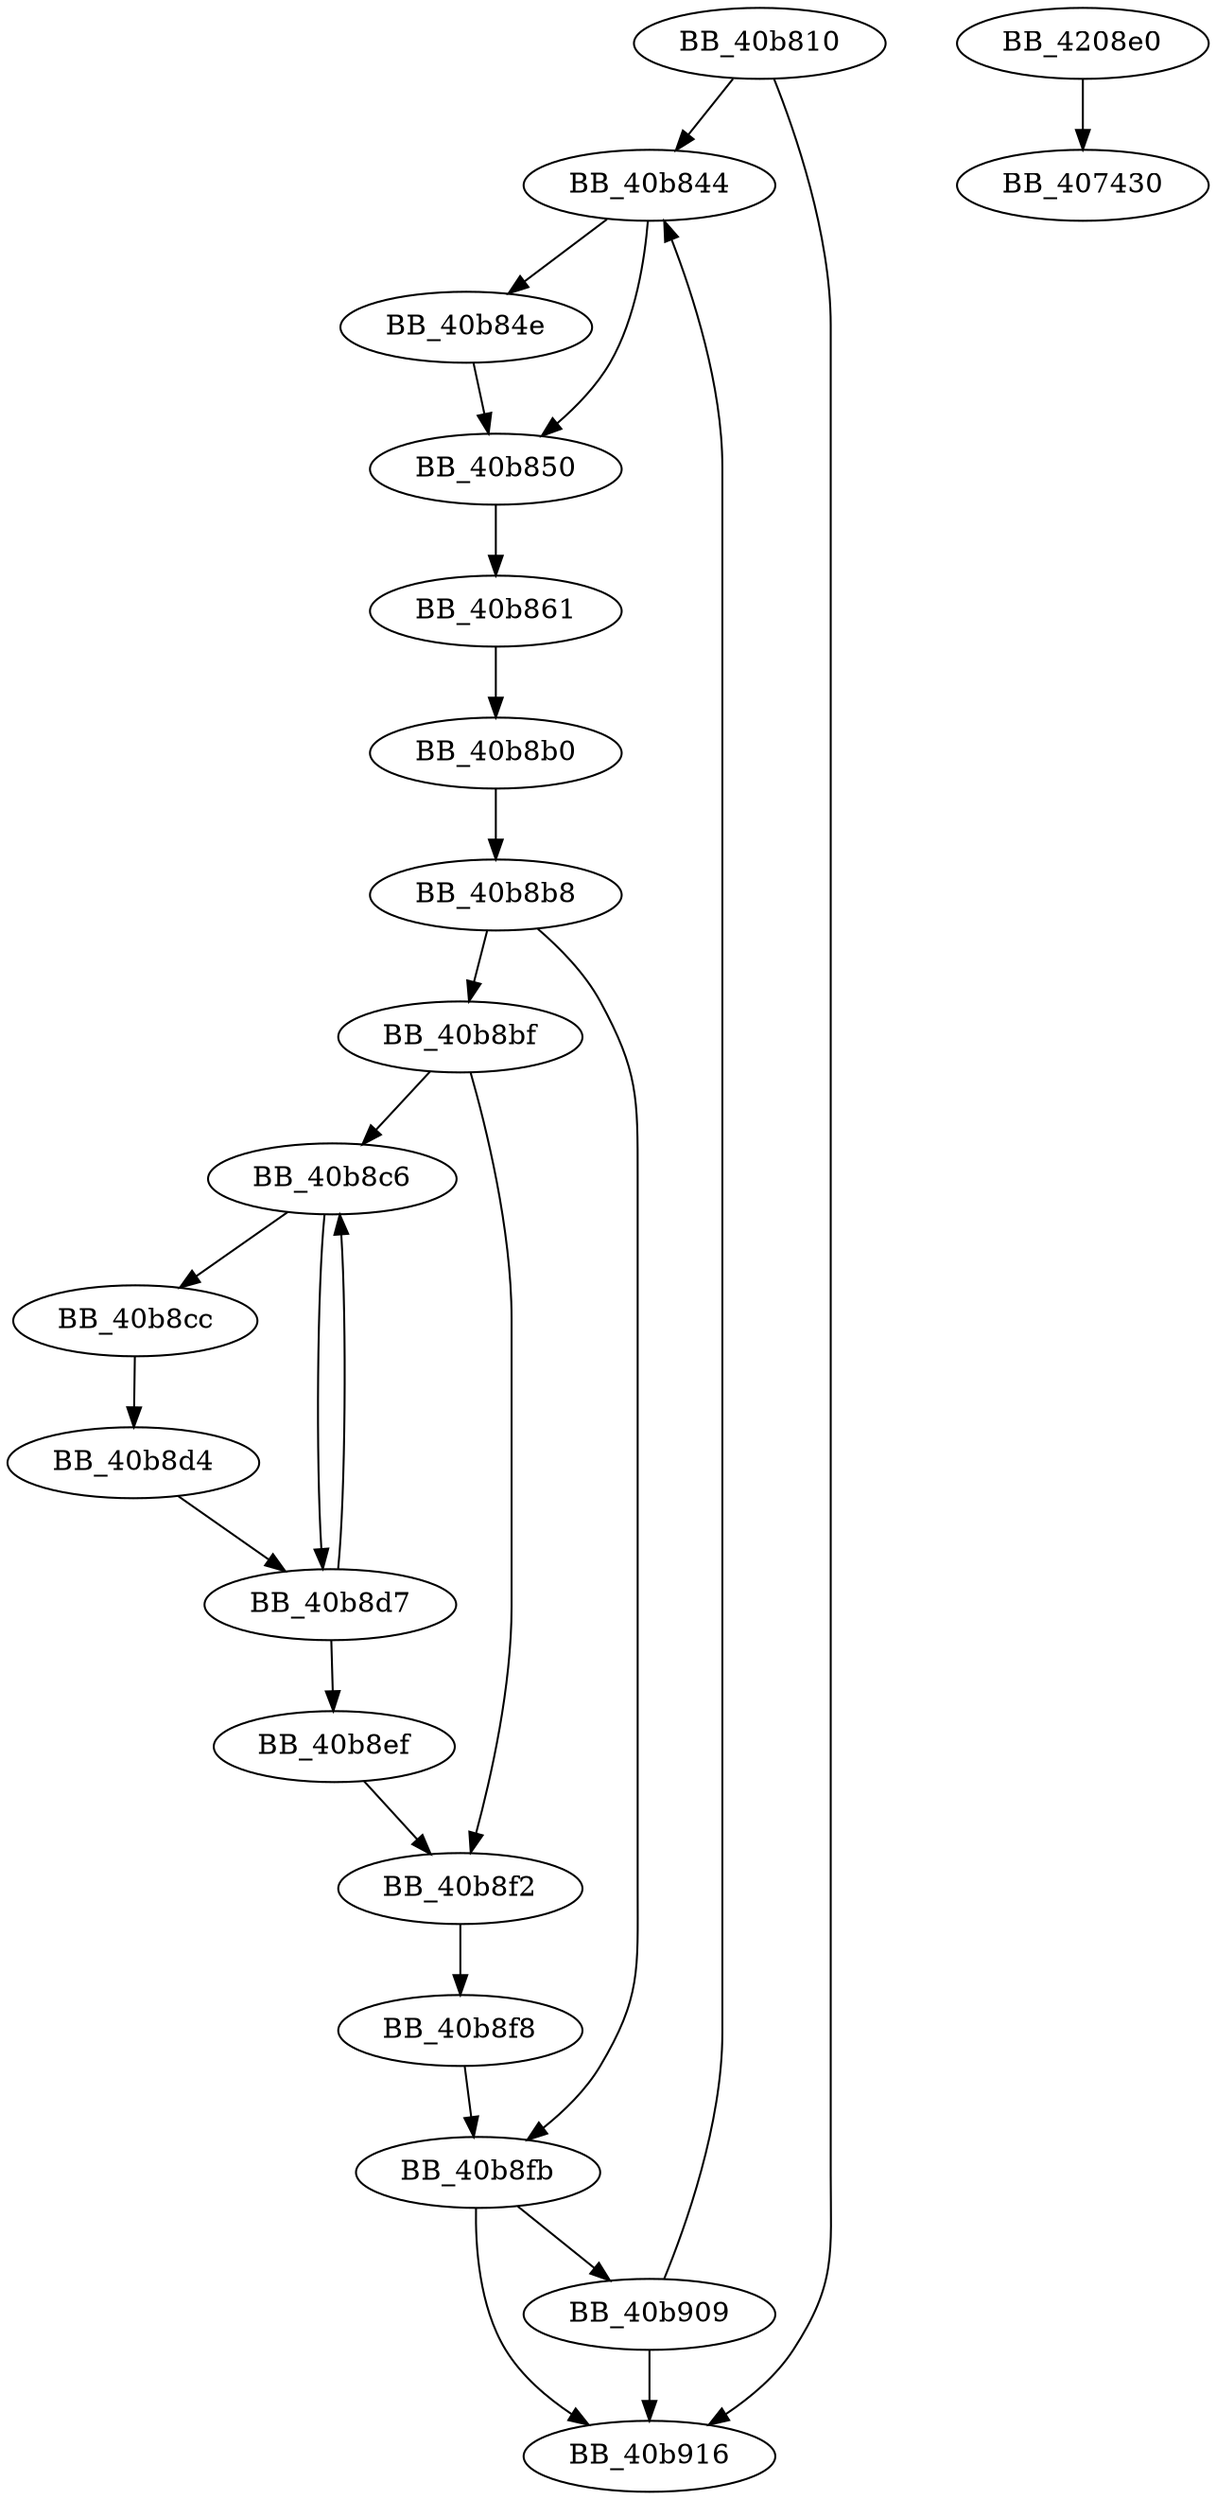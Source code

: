 DiGraph sub_40B810{
BB_40b810->BB_40b844
BB_40b810->BB_40b916
BB_40b844->BB_40b84e
BB_40b844->BB_40b850
BB_40b84e->BB_40b850
BB_40b850->BB_40b861
BB_40b861->BB_40b8b0
BB_40b8b0->BB_40b8b8
BB_40b8b8->BB_40b8bf
BB_40b8b8->BB_40b8fb
BB_40b8bf->BB_40b8c6
BB_40b8bf->BB_40b8f2
BB_40b8c6->BB_40b8cc
BB_40b8c6->BB_40b8d7
BB_40b8cc->BB_40b8d4
BB_40b8d4->BB_40b8d7
BB_40b8d7->BB_40b8c6
BB_40b8d7->BB_40b8ef
BB_40b8ef->BB_40b8f2
BB_40b8f2->BB_40b8f8
BB_40b8f8->BB_40b8fb
BB_40b8fb->BB_40b909
BB_40b8fb->BB_40b916
BB_40b909->BB_40b844
BB_40b909->BB_40b916
BB_4208e0->BB_407430
}
